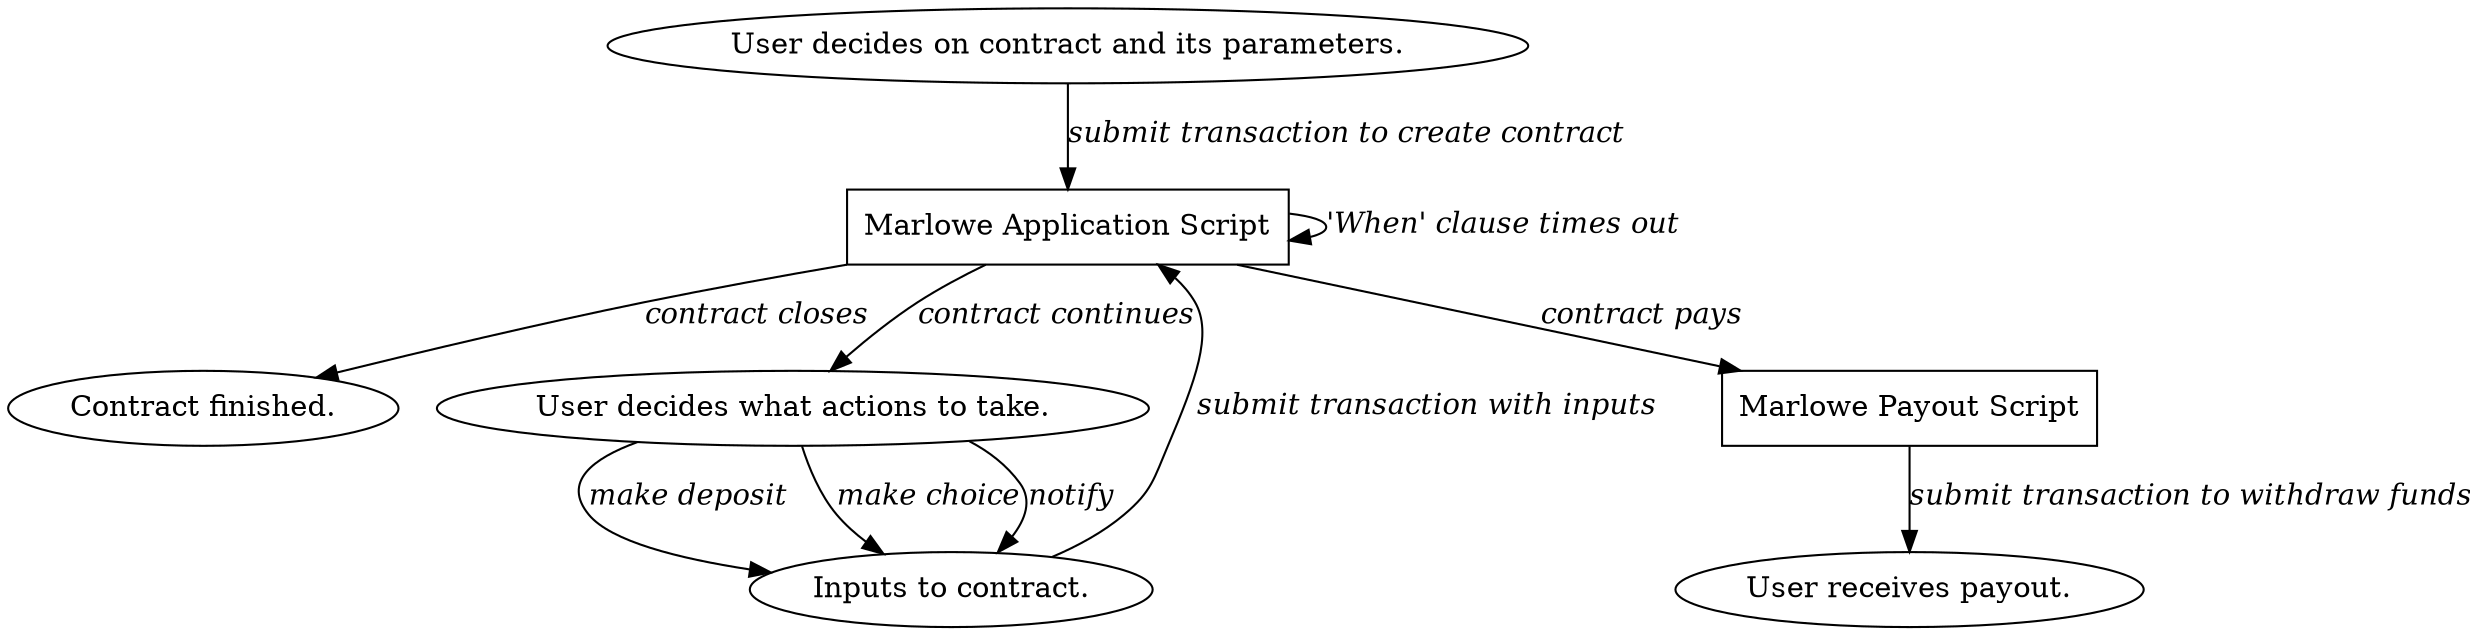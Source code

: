 digraph Lifecycle {


node [shape=box]


UserSelect [shape=oval label="User decides on contract and its parameters."]


ApplicationScript [label="Marlowe Application Script"]

UserSelect -> ApplicationScript [label=<<i>submit transaction to create contract</i>>]

ApplicationScript-> ApplicationScript [label=<<i>'When' clause times out</i>>]


Close [shape=oval label="Contract finished."]

ApplicationScript -> Close [label=<<i>contract closes</i>>]


UserDecide [shape=oval label="User decides what actions to take."]

ApplicationScript -> UserDecide [label=<<i>contract continues</i>>]


Inputs [shape=oval label="Inputs to contract."]

UserDecide -> Inputs [label=<<i>make deposit</i>>]

UserDecide -> Inputs [label=<<i>make choice</i>>]

UserDecide -> Inputs [label=<<i>notify</i>>]

Inputs -> ApplicationScript [label=<<i>submit transaction with inputs</i>>]


PayoutScript [label="Marlowe Payout Script"]

ApplicationScript -> PayoutScript [label=<<i>contract pays</i>>]


UserFunds [shape=oval label="User receives payout."]

PayoutScript -> UserFunds [label=<<i>submit transaction to withdraw funds</i>>]


}
